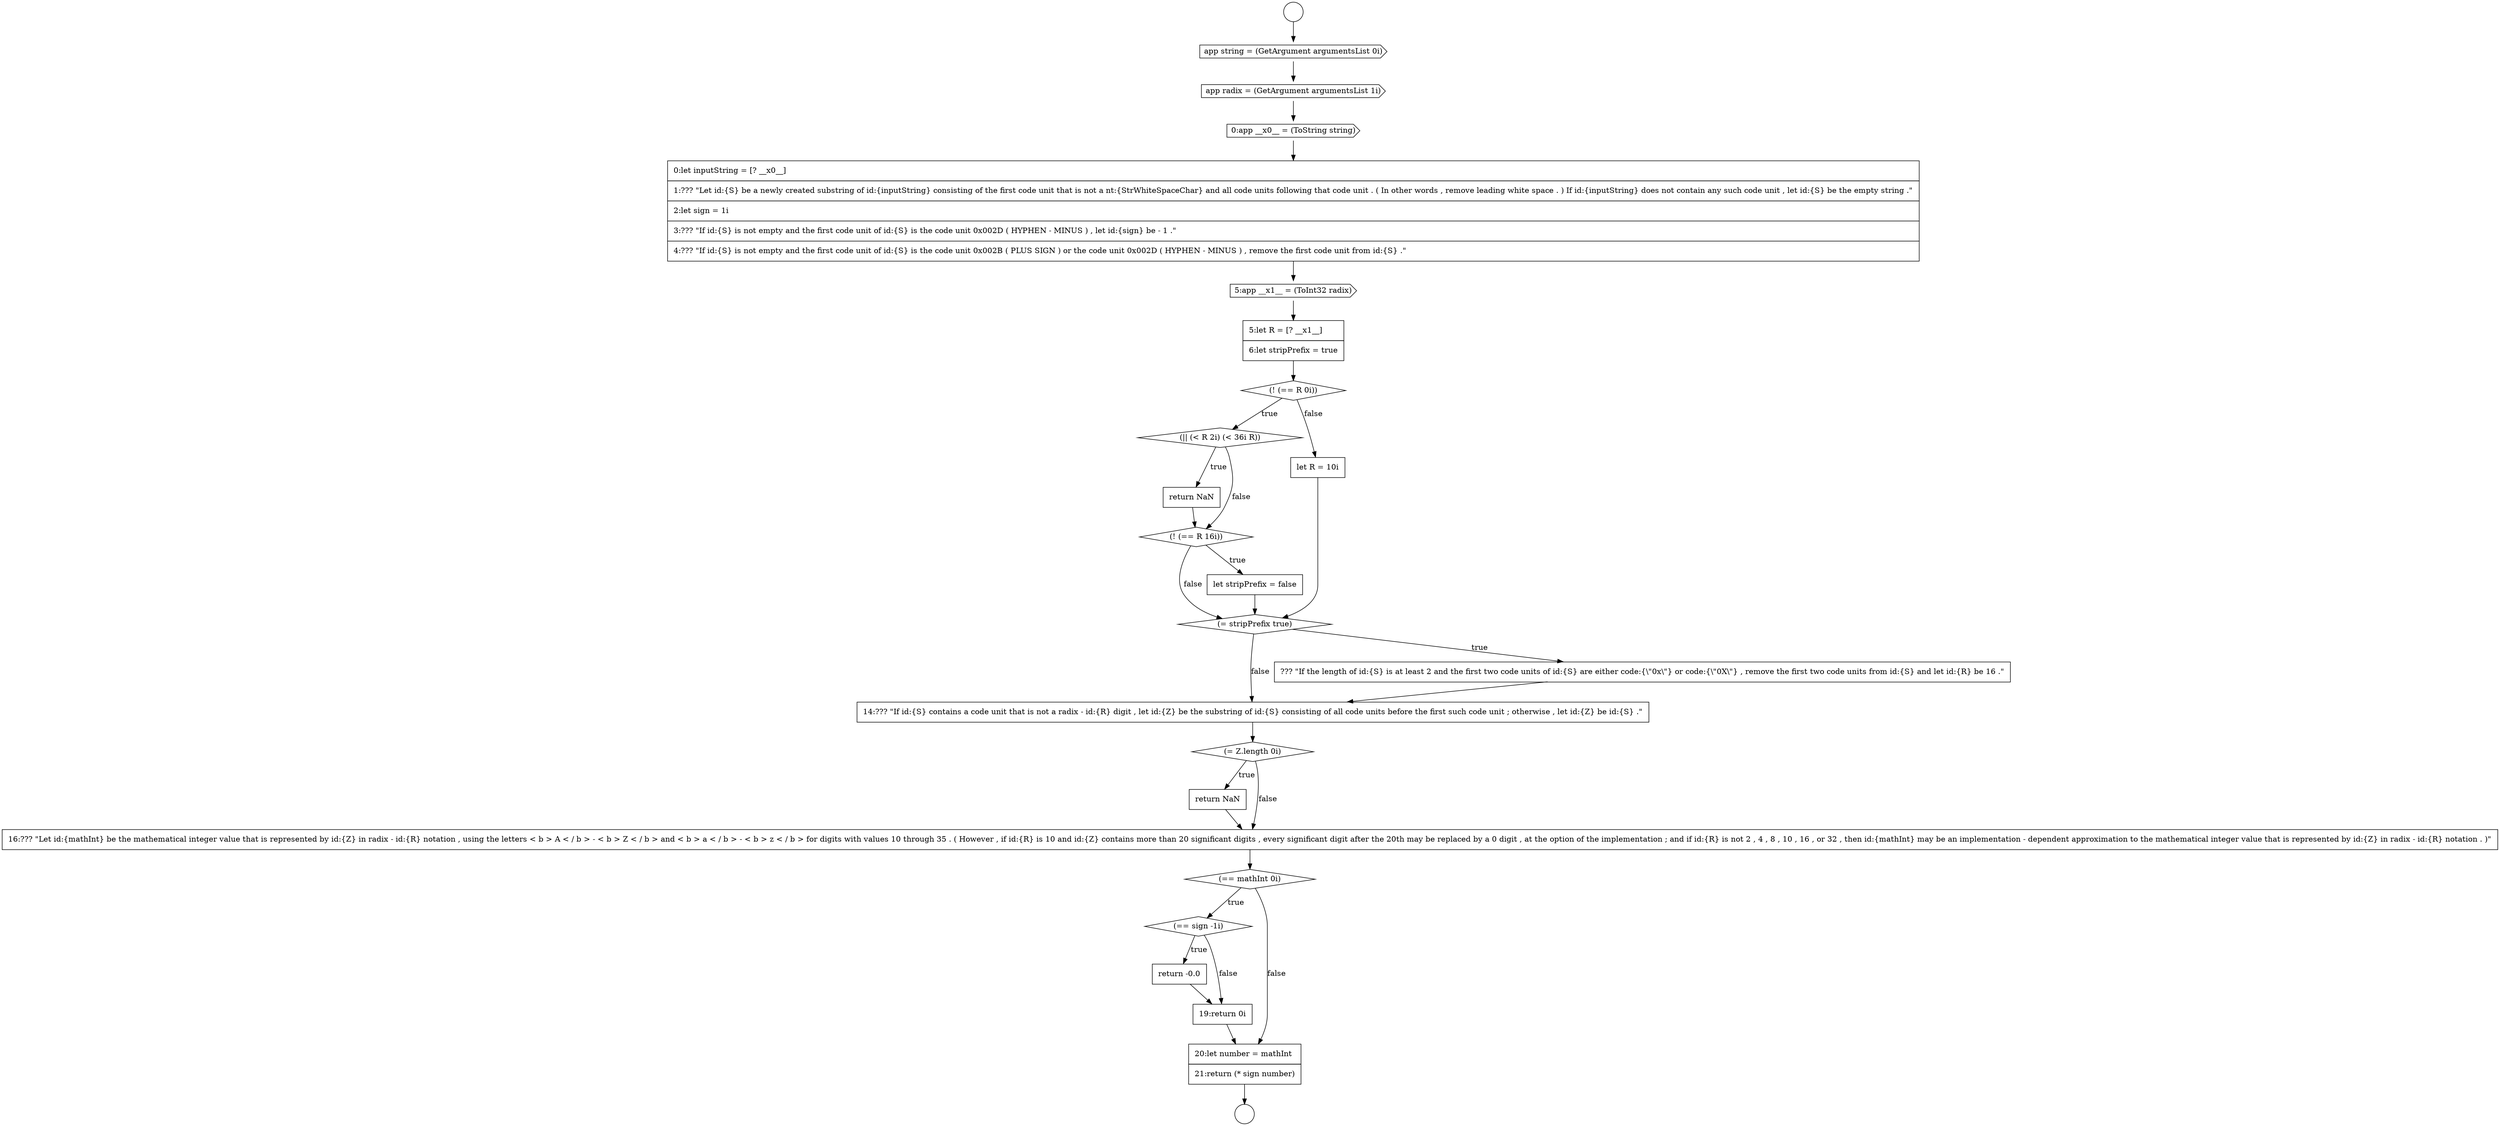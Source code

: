 digraph {
  node11440 [shape=none, margin=0, label=<<font color="black">
    <table border="0" cellborder="1" cellspacing="0" cellpadding="10">
      <tr><td align="left">return -0.0</td></tr>
    </table>
  </font>> color="black" fillcolor="white" style=filled]
  node11436 [shape=none, margin=0, label=<<font color="black">
    <table border="0" cellborder="1" cellspacing="0" cellpadding="10">
      <tr><td align="left">return NaN</td></tr>
    </table>
  </font>> color="black" fillcolor="white" style=filled]
  node11441 [shape=none, margin=0, label=<<font color="black">
    <table border="0" cellborder="1" cellspacing="0" cellpadding="10">
      <tr><td align="left">19:return 0i</td></tr>
    </table>
  </font>> color="black" fillcolor="white" style=filled]
  node11424 [shape=cds, label=<<font color="black">5:app __x1__ = (ToInt32 radix)</font>> color="black" fillcolor="white" style=filled]
  node11439 [shape=diamond, label=<<font color="black">(== sign -1i)</font>> color="black" fillcolor="white" style=filled]
  node11420 [shape=cds, label=<<font color="black">app string = (GetArgument argumentsList 0i)</font>> color="black" fillcolor="white" style=filled]
  node11435 [shape=diamond, label=<<font color="black">(= Z.length 0i)</font>> color="black" fillcolor="white" style=filled]
  node11442 [shape=none, margin=0, label=<<font color="black">
    <table border="0" cellborder="1" cellspacing="0" cellpadding="10">
      <tr><td align="left">20:let number = mathInt</td></tr>
      <tr><td align="left">21:return (* sign number)</td></tr>
    </table>
  </font>> color="black" fillcolor="white" style=filled]
  node11432 [shape=diamond, label=<<font color="black">(= stripPrefix true)</font>> color="black" fillcolor="white" style=filled]
  node11427 [shape=diamond, label=<<font color="black">(|| (&lt; R 2i) (&lt; 36i R))</font>> color="black" fillcolor="white" style=filled]
  node11434 [shape=none, margin=0, label=<<font color="black">
    <table border="0" cellborder="1" cellspacing="0" cellpadding="10">
      <tr><td align="left">14:??? &quot;If id:{S} contains a code unit that is not a radix - id:{R} digit , let id:{Z} be the substring of id:{S} consisting of all code units before the first such code unit ; otherwise , let id:{Z} be id:{S} .&quot;</td></tr>
    </table>
  </font>> color="black" fillcolor="white" style=filled]
  node11423 [shape=none, margin=0, label=<<font color="black">
    <table border="0" cellborder="1" cellspacing="0" cellpadding="10">
      <tr><td align="left">0:let inputString = [? __x0__]</td></tr>
      <tr><td align="left">1:??? &quot;Let id:{S} be a newly created substring of id:{inputString} consisting of the first code unit that is not a nt:{StrWhiteSpaceChar} and all code units following that code unit . ( In other words , remove leading white space . ) If id:{inputString} does not contain any such code unit , let id:{S} be the empty string .&quot;</td></tr>
      <tr><td align="left">2:let sign = 1i</td></tr>
      <tr><td align="left">3:??? &quot;If id:{S} is not empty and the first code unit of id:{S} is the code unit 0x002D ( HYPHEN - MINUS ) , let id:{sign} be - 1 .&quot;</td></tr>
      <tr><td align="left">4:??? &quot;If id:{S} is not empty and the first code unit of id:{S} is the code unit 0x002B ( PLUS SIGN ) or the code unit 0x002D ( HYPHEN - MINUS ) , remove the first code unit from id:{S} .&quot;</td></tr>
    </table>
  </font>> color="black" fillcolor="white" style=filled]
  node11438 [shape=diamond, label=<<font color="black">(== mathInt 0i)</font>> color="black" fillcolor="white" style=filled]
  node11419 [shape=circle label=" " color="black" fillcolor="white" style=filled]
  node11433 [shape=none, margin=0, label=<<font color="black">
    <table border="0" cellborder="1" cellspacing="0" cellpadding="10">
      <tr><td align="left">??? &quot;If the length of id:{S} is at least 2 and the first two code units of id:{S} are either code:{\&quot;0x\&quot;} or code:{\&quot;0X\&quot;} , remove the first two code units from id:{S} and let id:{R} be 16 .&quot;</td></tr>
    </table>
  </font>> color="black" fillcolor="white" style=filled]
  node11418 [shape=circle label=" " color="black" fillcolor="white" style=filled]
  node11437 [shape=none, margin=0, label=<<font color="black">
    <table border="0" cellborder="1" cellspacing="0" cellpadding="10">
      <tr><td align="left">16:??? &quot;Let id:{mathInt} be the mathematical integer value that is represented by id:{Z} in radix - id:{R} notation , using the letters &lt; b &gt; A &lt; / b &gt; - &lt; b &gt; Z &lt; / b &gt; and &lt; b &gt; a &lt; / b &gt; - &lt; b &gt; z &lt; / b &gt; for digits with values 10 through 35 . ( However , if id:{R} is 10 and id:{Z} contains more than 20 significant digits , every significant digit after the 20th may be replaced by a 0 digit , at the option of the implementation ; and if id:{R} is not 2 , 4 , 8 , 10 , 16 , or 32 , then id:{mathInt} may be an implementation - dependent approximation to the mathematical integer value that is represented by id:{Z} in radix - id:{R} notation . )&quot;</td></tr>
    </table>
  </font>> color="black" fillcolor="white" style=filled]
  node11422 [shape=cds, label=<<font color="black">0:app __x0__ = (ToString string)</font>> color="black" fillcolor="white" style=filled]
  node11426 [shape=diamond, label=<<font color="black">(! (== R 0i))</font>> color="black" fillcolor="white" style=filled]
  node11421 [shape=cds, label=<<font color="black">app radix = (GetArgument argumentsList 1i)</font>> color="black" fillcolor="white" style=filled]
  node11431 [shape=none, margin=0, label=<<font color="black">
    <table border="0" cellborder="1" cellspacing="0" cellpadding="10">
      <tr><td align="left">let R = 10i</td></tr>
    </table>
  </font>> color="black" fillcolor="white" style=filled]
  node11428 [shape=none, margin=0, label=<<font color="black">
    <table border="0" cellborder="1" cellspacing="0" cellpadding="10">
      <tr><td align="left">return NaN</td></tr>
    </table>
  </font>> color="black" fillcolor="white" style=filled]
  node11429 [shape=diamond, label=<<font color="black">(! (== R 16i))</font>> color="black" fillcolor="white" style=filled]
  node11425 [shape=none, margin=0, label=<<font color="black">
    <table border="0" cellborder="1" cellspacing="0" cellpadding="10">
      <tr><td align="left">5:let R = [? __x1__]</td></tr>
      <tr><td align="left">6:let stripPrefix = true</td></tr>
    </table>
  </font>> color="black" fillcolor="white" style=filled]
  node11430 [shape=none, margin=0, label=<<font color="black">
    <table border="0" cellborder="1" cellspacing="0" cellpadding="10">
      <tr><td align="left">let stripPrefix = false</td></tr>
    </table>
  </font>> color="black" fillcolor="white" style=filled]
  node11441 -> node11442 [ color="black"]
  node11424 -> node11425 [ color="black"]
  node11442 -> node11419 [ color="black"]
  node11426 -> node11427 [label=<<font color="black">true</font>> color="black"]
  node11426 -> node11431 [label=<<font color="black">false</font>> color="black"]
  node11425 -> node11426 [ color="black"]
  node11421 -> node11422 [ color="black"]
  node11432 -> node11433 [label=<<font color="black">true</font>> color="black"]
  node11432 -> node11434 [label=<<font color="black">false</font>> color="black"]
  node11439 -> node11440 [label=<<font color="black">true</font>> color="black"]
  node11439 -> node11441 [label=<<font color="black">false</font>> color="black"]
  node11423 -> node11424 [ color="black"]
  node11433 -> node11434 [ color="black"]
  node11436 -> node11437 [ color="black"]
  node11418 -> node11420 [ color="black"]
  node11420 -> node11421 [ color="black"]
  node11438 -> node11439 [label=<<font color="black">true</font>> color="black"]
  node11438 -> node11442 [label=<<font color="black">false</font>> color="black"]
  node11440 -> node11441 [ color="black"]
  node11437 -> node11438 [ color="black"]
  node11427 -> node11428 [label=<<font color="black">true</font>> color="black"]
  node11427 -> node11429 [label=<<font color="black">false</font>> color="black"]
  node11431 -> node11432 [ color="black"]
  node11435 -> node11436 [label=<<font color="black">true</font>> color="black"]
  node11435 -> node11437 [label=<<font color="black">false</font>> color="black"]
  node11430 -> node11432 [ color="black"]
  node11422 -> node11423 [ color="black"]
  node11429 -> node11430 [label=<<font color="black">true</font>> color="black"]
  node11429 -> node11432 [label=<<font color="black">false</font>> color="black"]
  node11434 -> node11435 [ color="black"]
  node11428 -> node11429 [ color="black"]
}
